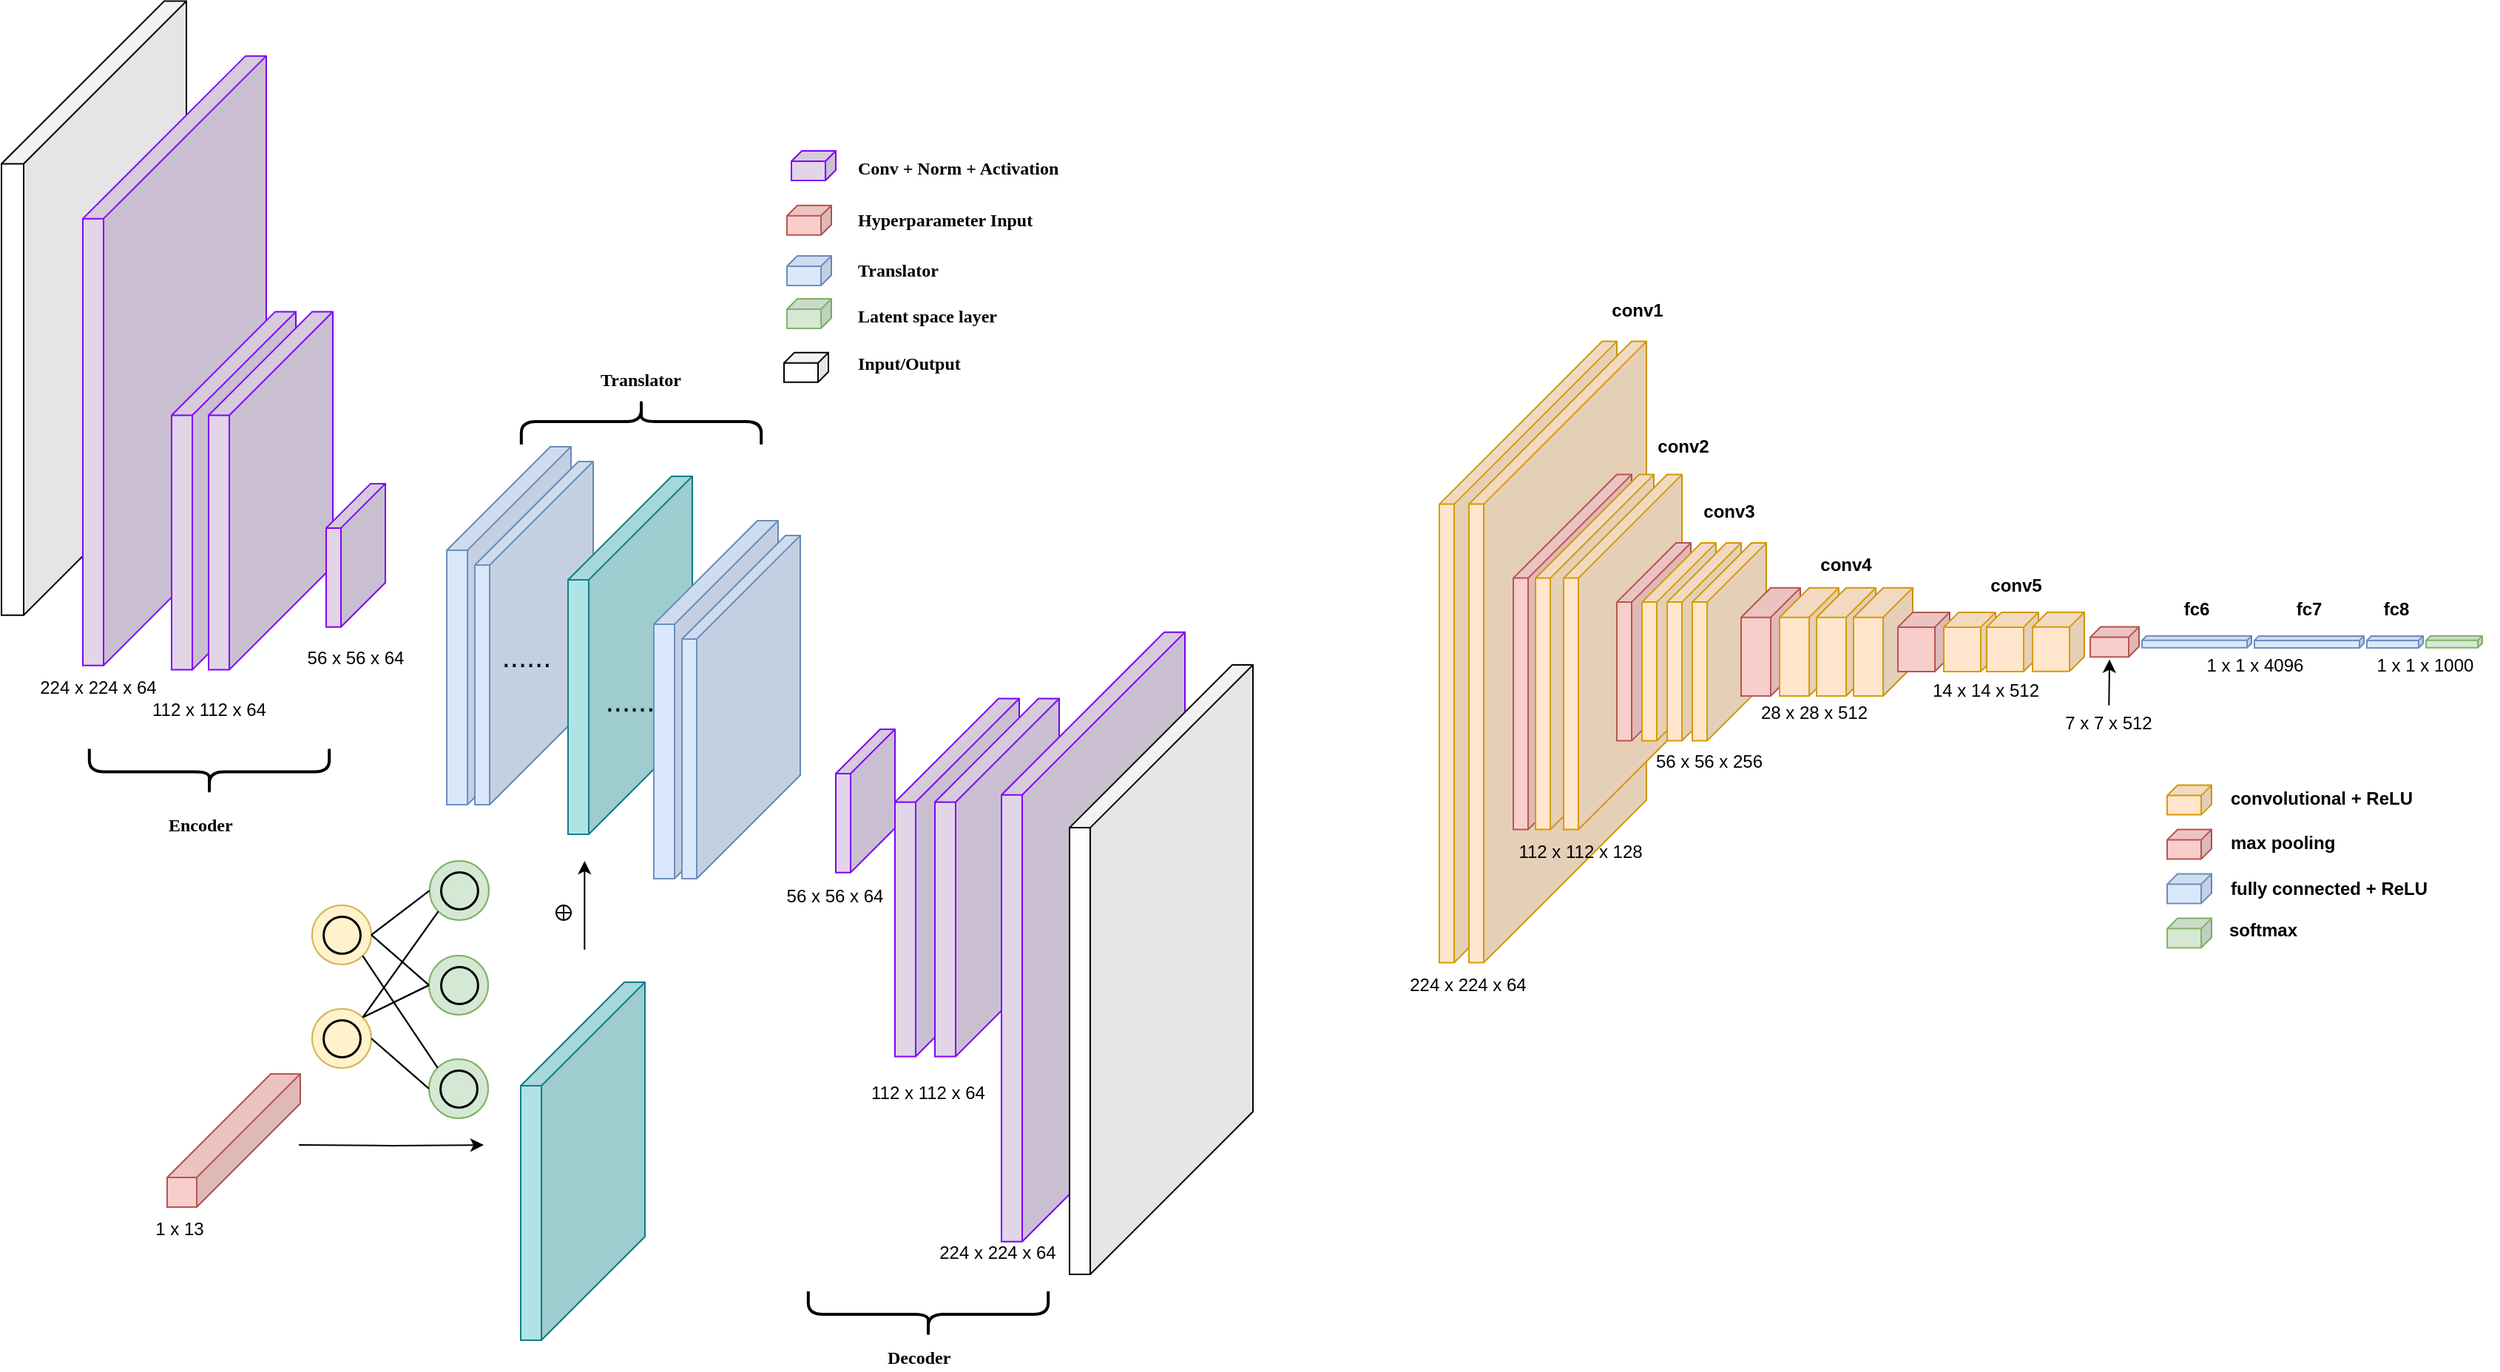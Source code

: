 <mxfile version="24.7.14">
  <diagram name="Page-1" id="ipZe1BJ04AktczsMQ5Gt">
    <mxGraphModel dx="1433" dy="1008" grid="1" gridSize="10" guides="1" tooltips="1" connect="1" arrows="1" fold="1" page="1" pageScale="1" pageWidth="2000" pageHeight="3000" math="0" shadow="0">
      <root>
        <mxCell id="0" />
        <mxCell id="1" parent="0" />
        <mxCell id="Ehs7IAEsSWSnWEIhKPry-12" value="" style="shape=cube;whiteSpace=wrap;html=1;boundedLbl=1;backgroundOutline=1;darkOpacity=0.05;darkOpacity2=0.1;size=30;direction=east;flipH=1;fillColor=#E1D5E7;strokeColor=#7F00FF;fontFamily=Georgia;strokeWidth=1;" vertex="1" parent="1">
          <mxGeometry x="752" y="580.96" width="40" height="96.94" as="geometry" />
        </mxCell>
        <mxCell id="Ehs7IAEsSWSnWEIhKPry-15" value="" style="shape=cube;whiteSpace=wrap;html=1;boundedLbl=1;backgroundOutline=1;darkOpacity=0.05;darkOpacity2=0.1;size=70;direction=east;flipH=1;fillColor=#E1D5E7;strokeColor=#7F00FF;fontFamily=Georgia;" vertex="1" parent="1">
          <mxGeometry x="792" y="560.25" width="84" height="242" as="geometry" />
        </mxCell>
        <mxCell id="X90mC9pYVaTqxXo_M1r8-1" value="" style="shape=cube;whiteSpace=wrap;html=1;boundedLbl=1;backgroundOutline=1;darkOpacity=0.05;darkOpacity2=0.1;size=110;direction=east;flipH=1;fontFamily=Georgia;shadow=0;" parent="1" vertex="1">
          <mxGeometry x="188" y="88.75" width="125" height="415.13" as="geometry" />
        </mxCell>
        <mxCell id="X90mC9pYVaTqxXo_M1r8-3" value="" style="shape=cube;whiteSpace=wrap;html=1;boundedLbl=1;backgroundOutline=1;darkOpacity=0.05;darkOpacity2=0.1;size=7;direction=east;flipH=1;fillColor=#E1D5E7;strokeColor=#7F00FF;fontFamily=Georgia;" parent="1" vertex="1">
          <mxGeometry x="722" y="190" width="30" height="20" as="geometry" />
        </mxCell>
        <mxCell id="X90mC9pYVaTqxXo_M1r8-4" value="" style="shape=cube;whiteSpace=wrap;html=1;boundedLbl=1;backgroundOutline=1;darkOpacity=0.05;darkOpacity2=0.1;size=7;direction=east;flipH=1;fillColor=#f8cecc;strokeColor=#b85450;fontFamily=Georgia;" parent="1" vertex="1">
          <mxGeometry x="719" y="226.88" width="30" height="20" as="geometry" />
        </mxCell>
        <mxCell id="X90mC9pYVaTqxXo_M1r8-5" value="" style="shape=cube;whiteSpace=wrap;html=1;boundedLbl=1;backgroundOutline=1;darkOpacity=0.05;darkOpacity2=0.1;size=7;direction=east;flipH=1;fillColor=#dae8fc;strokeColor=#6c8ebf;fontFamily=Georgia;" parent="1" vertex="1">
          <mxGeometry x="719" y="261" width="30" height="20" as="geometry" />
        </mxCell>
        <mxCell id="X90mC9pYVaTqxXo_M1r8-6" value="" style="shape=cube;whiteSpace=wrap;html=1;boundedLbl=1;backgroundOutline=1;darkOpacity=0.05;darkOpacity2=0.1;size=7;direction=east;flipH=1;fillColor=#d5e8d4;strokeColor=#82b366;fontFamily=Georgia;" parent="1" vertex="1">
          <mxGeometry x="719" y="290" width="30" height="20" as="geometry" />
        </mxCell>
        <mxCell id="X90mC9pYVaTqxXo_M1r8-8" value="Conv + Norm + Activation" style="text;html=1;strokeColor=none;fillColor=none;align=left;verticalAlign=middle;whiteSpace=wrap;rounded=0;fontStyle=1;fontFamily=Georgia;" parent="1" vertex="1">
          <mxGeometry x="765" y="190" width="174" height="23.88" as="geometry" />
        </mxCell>
        <mxCell id="X90mC9pYVaTqxXo_M1r8-9" value="Translator" style="text;html=1;strokeColor=none;fillColor=none;align=left;verticalAlign=middle;whiteSpace=wrap;rounded=0;fontStyle=1;fontFamily=Georgia;" parent="1" vertex="1">
          <mxGeometry x="765" y="259.06" width="138" height="23.88" as="geometry" />
        </mxCell>
        <mxCell id="X90mC9pYVaTqxXo_M1r8-10" value="Latent space layer" style="text;html=1;strokeColor=none;fillColor=none;align=left;verticalAlign=middle;whiteSpace=wrap;rounded=0;fontStyle=1;fontFamily=Georgia;" parent="1" vertex="1">
          <mxGeometry x="765" y="290.0" width="138" height="23.88" as="geometry" />
        </mxCell>
        <mxCell id="X90mC9pYVaTqxXo_M1r8-11" value="" style="shape=cube;whiteSpace=wrap;html=1;boundedLbl=1;backgroundOutline=1;darkOpacity=0.05;darkOpacity2=0.1;size=110;direction=east;flipH=1;fillColor=#E1D5E7;strokeColor=#7F00FF;fontFamily=Georgia;" parent="1" vertex="1">
          <mxGeometry x="243" y="125.83" width="124" height="412" as="geometry" />
        </mxCell>
        <mxCell id="X90mC9pYVaTqxXo_M1r8-12" value="" style="shape=cube;whiteSpace=wrap;html=1;boundedLbl=1;backgroundOutline=1;darkOpacity=0.05;darkOpacity2=0.1;size=70;direction=east;flipH=1;fillColor=#E1D5E7;strokeColor=#7F00FF;fontFamily=Georgia;" parent="1" vertex="1">
          <mxGeometry x="303" y="298.75" width="84" height="242" as="geometry" />
        </mxCell>
        <mxCell id="X90mC9pYVaTqxXo_M1r8-14" value="" style="shape=cube;whiteSpace=wrap;html=1;boundedLbl=1;backgroundOutline=1;darkOpacity=0.05;darkOpacity2=0.1;size=70;direction=east;flipH=1;fillColor=#dae8fc;strokeColor=#6c8ebf;fontFamily=Georgia;" parent="1" vertex="1">
          <mxGeometry x="489" y="390" width="84" height="242" as="geometry" />
        </mxCell>
        <mxCell id="X90mC9pYVaTqxXo_M1r8-15" value="" style="shape=cube;whiteSpace=wrap;html=1;boundedLbl=1;backgroundOutline=1;darkOpacity=0.05;darkOpacity2=0.1;size=70;direction=east;flipH=1;fillColor=#dae8fc;strokeColor=#6c8ebf;fontFamily=Georgia;" parent="1" vertex="1">
          <mxGeometry x="508" y="400" width="80" height="232" as="geometry" />
        </mxCell>
        <mxCell id="X90mC9pYVaTqxXo_M1r8-16" value="" style="edgeStyle=orthogonalEdgeStyle;rounded=0;orthogonalLoop=1;jettySize=auto;html=1;fontFamily=Helvetica;fontSize=12;fontColor=default;" parent="1" edge="1">
          <mxGeometry relative="1" as="geometry">
            <mxPoint x="389" y="861.999" as="sourcePoint" />
            <mxPoint x="514" y="862.06" as="targetPoint" />
          </mxGeometry>
        </mxCell>
        <mxCell id="X90mC9pYVaTqxXo_M1r8-17" value="" style="shape=cube;whiteSpace=wrap;html=1;boundedLbl=1;backgroundOutline=1;darkOpacity=0.05;darkOpacity2=0.1;size=70;direction=east;flipH=1;fillColor=#f8cecc;strokeColor=#b85450;fontFamily=Georgia;" parent="1" vertex="1">
          <mxGeometry x="300" y="814" width="90" height="90" as="geometry" />
        </mxCell>
        <mxCell id="X90mC9pYVaTqxXo_M1r8-18" value="" style="shape=cube;whiteSpace=wrap;html=1;boundedLbl=1;backgroundOutline=1;darkOpacity=0.05;darkOpacity2=0.1;size=70;direction=east;flipH=1;fillColor=#b0e3e6;fontFamily=Georgia;strokeColor=#0e8088;" parent="1" vertex="1">
          <mxGeometry x="571" y="410" width="84" height="242" as="geometry" />
        </mxCell>
        <mxCell id="X90mC9pYVaTqxXo_M1r8-19" value="" style="shape=cube;whiteSpace=wrap;html=1;boundedLbl=1;backgroundOutline=1;darkOpacity=0.05;darkOpacity2=0.1;size=70;direction=east;flipH=1;fillColor=#dae8fc;strokeColor=#6c8ebf;fontFamily=Georgia;" parent="1" vertex="1">
          <mxGeometry x="629" y="440" width="84" height="242" as="geometry" />
        </mxCell>
        <mxCell id="X90mC9pYVaTqxXo_M1r8-20" value="" style="shape=cube;whiteSpace=wrap;html=1;boundedLbl=1;backgroundOutline=1;darkOpacity=0.05;darkOpacity2=0.1;size=70;direction=east;flipH=1;fillColor=#dae8fc;strokeColor=#6c8ebf;fontFamily=Georgia;" parent="1" vertex="1">
          <mxGeometry x="648" y="450" width="80" height="232" as="geometry" />
        </mxCell>
        <mxCell id="X90mC9pYVaTqxXo_M1r8-26" value="" style="shape=cube;whiteSpace=wrap;html=1;boundedLbl=1;backgroundOutline=1;darkOpacity=0.05;darkOpacity2=0.1;size=70;direction=east;flipH=1;fillColor=#b0e3e6;fontFamily=Georgia;strokeColor=#0e8088;" parent="1" vertex="1">
          <mxGeometry x="539" y="752" width="84" height="242" as="geometry" />
        </mxCell>
        <mxCell id="X90mC9pYVaTqxXo_M1r8-27" value="" style="shape=cube;whiteSpace=wrap;html=1;boundedLbl=1;backgroundOutline=1;darkOpacity=0.05;darkOpacity2=0.1;size=7;direction=east;flipH=1;fontFamily=Georgia;" parent="1" vertex="1">
          <mxGeometry x="717" y="326.38" width="30" height="20" as="geometry" />
        </mxCell>
        <mxCell id="X90mC9pYVaTqxXo_M1r8-28" value="Input/Output" style="text;html=1;strokeColor=none;fillColor=none;align=left;verticalAlign=middle;whiteSpace=wrap;rounded=0;fontStyle=1;fontFamily=Georgia;" parent="1" vertex="1">
          <mxGeometry x="765" y="322.5" width="138" height="23.88" as="geometry" />
        </mxCell>
        <mxCell id="X90mC9pYVaTqxXo_M1r8-29" value="&lt;font style=&quot;font-size: 20px;&quot;&gt;......&lt;/font&gt;" style="text;html=1;align=center;verticalAlign=middle;whiteSpace=wrap;rounded=0;fontFamily=Helvetica;fontSize=12;fontColor=default;" parent="1" vertex="1">
          <mxGeometry x="513" y="516" width="60" height="30" as="geometry" />
        </mxCell>
        <mxCell id="X90mC9pYVaTqxXo_M1r8-30" value="&lt;font style=&quot;font-size: 20px;&quot;&gt;......&lt;/font&gt;" style="text;html=1;align=center;verticalAlign=middle;whiteSpace=wrap;rounded=0;fontFamily=Helvetica;fontSize=12;fontColor=default;" parent="1" vertex="1">
          <mxGeometry x="582.5" y="546" width="60" height="30" as="geometry" />
        </mxCell>
        <mxCell id="X90mC9pYVaTqxXo_M1r8-31" value="Hyperparameter Input" style="text;html=1;strokeColor=none;fillColor=none;align=left;verticalAlign=middle;whiteSpace=wrap;rounded=0;fontStyle=1;fontFamily=Georgia;" parent="1" vertex="1">
          <mxGeometry x="765" y="224.94" width="174" height="23.88" as="geometry" />
        </mxCell>
        <mxCell id="X90mC9pYVaTqxXo_M1r8-32" value="" style="endArrow=classic;html=1;rounded=0;fontFamily=Helvetica;fontSize=12;fontColor=default;" parent="1" edge="1">
          <mxGeometry width="50" height="50" relative="1" as="geometry">
            <mxPoint x="582.16" y="730" as="sourcePoint" />
            <mxPoint x="582.16" y="670" as="targetPoint" />
          </mxGeometry>
        </mxCell>
        <mxCell id="X90mC9pYVaTqxXo_M1r8-33" value="" style="verticalLabelPosition=bottom;verticalAlign=top;html=1;shape=mxgraph.flowchart.summing_function;align=center;fontFamily=Helvetica;fontSize=12;" parent="1" vertex="1">
          <mxGeometry x="563" y="700" width="10" height="10" as="geometry" />
        </mxCell>
        <mxCell id="X90mC9pYVaTqxXo_M1r8-34" value="" style="shape=curlyBracket;whiteSpace=wrap;html=1;rounded=1;flipH=1;labelPosition=right;verticalLabelPosition=middle;align=left;verticalAlign=middle;fontFamily=Helvetica;fontSize=12;rotation=90;strokeWidth=2;" parent="1" vertex="1">
          <mxGeometry x="313" y="528.68" width="31" height="162.19" as="geometry" />
        </mxCell>
        <mxCell id="X90mC9pYVaTqxXo_M1r8-35" value="Encoder" style="text;html=1;strokeColor=none;fillColor=none;align=left;verticalAlign=middle;whiteSpace=wrap;rounded=0;fontStyle=1;fontFamily=Georgia;" parent="1" vertex="1">
          <mxGeometry x="299" y="637.77" width="59" height="15.88" as="geometry" />
        </mxCell>
        <mxCell id="X90mC9pYVaTqxXo_M1r8-36" value="" style="shape=curlyBracket;whiteSpace=wrap;html=1;rounded=1;flipH=1;labelPosition=right;verticalLabelPosition=middle;align=left;verticalAlign=middle;fontFamily=Helvetica;fontSize=12;rotation=90;strokeWidth=2;" parent="1" vertex="1">
          <mxGeometry x="799" y="895.44" width="31" height="162.19" as="geometry" />
        </mxCell>
        <mxCell id="X90mC9pYVaTqxXo_M1r8-37" value="Decoder" style="text;html=1;strokeColor=none;fillColor=none;align=left;verticalAlign=middle;whiteSpace=wrap;rounded=0;fontStyle=1;fontFamily=Georgia;" parent="1" vertex="1">
          <mxGeometry x="785" y="997.9" width="59" height="15.88" as="geometry" />
        </mxCell>
        <mxCell id="X90mC9pYVaTqxXo_M1r8-38" value="" style="shape=curlyBracket;whiteSpace=wrap;html=1;rounded=1;flipH=1;labelPosition=right;verticalLabelPosition=middle;align=left;verticalAlign=middle;fontFamily=Helvetica;fontSize=12;rotation=-90;strokeWidth=2;" parent="1" vertex="1">
          <mxGeometry x="605" y="291.96" width="31" height="162.19" as="geometry" />
        </mxCell>
        <mxCell id="X90mC9pYVaTqxXo_M1r8-39" value="Translator" style="text;html=1;strokeColor=none;fillColor=none;align=left;verticalAlign=middle;whiteSpace=wrap;rounded=0;fontStyle=1;fontFamily=Georgia;" parent="1" vertex="1">
          <mxGeometry x="591" y="337.5" width="59" height="15.88" as="geometry" />
        </mxCell>
        <mxCell id="X90mC9pYVaTqxXo_M1r8-40" value="" style="ellipse;whiteSpace=wrap;html=1;aspect=fixed;strokeColor=#d6b656;fillColor=#fff2cc;container=0;fontSize=9;" parent="1" vertex="1">
          <mxGeometry x="398" y="770" width="40" height="40" as="geometry" />
        </mxCell>
        <mxCell id="X90mC9pYVaTqxXo_M1r8-41" value="" style="ellipse;whiteSpace=wrap;html=1;aspect=fixed;fillColor=none;strokeWidth=1.5;container=0;fontSize=9;" parent="1" vertex="1">
          <mxGeometry x="405.535" y="777.53" width="24.93" height="24.93" as="geometry" />
        </mxCell>
        <mxCell id="X90mC9pYVaTqxXo_M1r8-42" value="" style="ellipse;whiteSpace=wrap;html=1;aspect=fixed;strokeColor=#d6b656;fillColor=#fff2cc;container=0;fontSize=9;" parent="1" vertex="1">
          <mxGeometry x="398" y="700" width="40" height="40" as="geometry" />
        </mxCell>
        <mxCell id="X90mC9pYVaTqxXo_M1r8-43" value="" style="ellipse;whiteSpace=wrap;html=1;aspect=fixed;fillColor=none;strokeWidth=1.5;container=0;fontSize=9;" parent="1" vertex="1">
          <mxGeometry x="405.535" y="707.53" width="24.93" height="24.93" as="geometry" />
        </mxCell>
        <mxCell id="X90mC9pYVaTqxXo_M1r8-44" value="" style="ellipse;whiteSpace=wrap;html=1;aspect=fixed;strokeColor=#82b366;fillColor=#d5e8d4;container=0;fontSize=9;" parent="1" vertex="1">
          <mxGeometry x="477.0" y="734" width="40" height="40" as="geometry" />
        </mxCell>
        <mxCell id="X90mC9pYVaTqxXo_M1r8-45" value="" style="ellipse;whiteSpace=wrap;html=1;aspect=fixed;fillColor=none;strokeWidth=1.5;container=0;fontSize=9;" parent="1" vertex="1">
          <mxGeometry x="485.0" y="741.53" width="24.93" height="24.93" as="geometry" />
        </mxCell>
        <mxCell id="X90mC9pYVaTqxXo_M1r8-46" value="" style="ellipse;whiteSpace=wrap;html=1;aspect=fixed;strokeColor=#82b366;fillColor=#d5e8d4;container=0;fontSize=9;" parent="1" vertex="1">
          <mxGeometry x="477.0" y="804" width="40" height="40" as="geometry" />
        </mxCell>
        <mxCell id="X90mC9pYVaTqxXo_M1r8-47" value="" style="ellipse;whiteSpace=wrap;html=1;aspect=fixed;fillColor=none;strokeWidth=1.5;container=0;fontSize=9;" parent="1" vertex="1">
          <mxGeometry x="484.535" y="811.53" width="24.93" height="24.93" as="geometry" />
        </mxCell>
        <mxCell id="X90mC9pYVaTqxXo_M1r8-48" value="" style="ellipse;whiteSpace=wrap;html=1;aspect=fixed;strokeColor=#82b366;fillColor=#d5e8d4;container=0;fontSize=9;" parent="1" vertex="1">
          <mxGeometry x="477.46" y="670" width="40" height="40" as="geometry" />
        </mxCell>
        <mxCell id="X90mC9pYVaTqxXo_M1r8-49" value="" style="ellipse;whiteSpace=wrap;html=1;aspect=fixed;fillColor=none;strokeWidth=1.5;container=0;fontSize=9;" parent="1" vertex="1">
          <mxGeometry x="484.995" y="677.53" width="24.93" height="24.93" as="geometry" />
        </mxCell>
        <mxCell id="X90mC9pYVaTqxXo_M1r8-50" value="" style="endArrow=none;html=1;rounded=0;fontSize=9;exitX=1;exitY=0.5;exitDx=0;exitDy=0;entryX=0;entryY=0.5;entryDx=0;entryDy=0;" parent="1" source="X90mC9pYVaTqxXo_M1r8-42" target="X90mC9pYVaTqxXo_M1r8-44" edge="1">
          <mxGeometry width="50" height="50" relative="1" as="geometry">
            <mxPoint x="442.142" y="674.142" as="sourcePoint" />
            <mxPoint x="492.858" y="819.858" as="targetPoint" />
          </mxGeometry>
        </mxCell>
        <mxCell id="X90mC9pYVaTqxXo_M1r8-51" value="" style="endArrow=none;html=1;rounded=0;fontSize=9;exitX=1;exitY=0.5;exitDx=0;exitDy=0;entryX=0;entryY=0.5;entryDx=0;entryDy=0;" parent="1" source="X90mC9pYVaTqxXo_M1r8-40" target="X90mC9pYVaTqxXo_M1r8-46" edge="1">
          <mxGeometry width="50" height="50" relative="1" as="geometry">
            <mxPoint x="448.0" y="730" as="sourcePoint" />
            <mxPoint x="487.0" y="764" as="targetPoint" />
          </mxGeometry>
        </mxCell>
        <mxCell id="X90mC9pYVaTqxXo_M1r8-52" value="" style="endArrow=none;html=1;rounded=0;fontSize=9;exitX=1;exitY=0;exitDx=0;exitDy=0;entryX=0;entryY=0.5;entryDx=0;entryDy=0;" parent="1" source="X90mC9pYVaTqxXo_M1r8-40" target="X90mC9pYVaTqxXo_M1r8-44" edge="1">
          <mxGeometry width="50" height="50" relative="1" as="geometry">
            <mxPoint x="448.0" y="800" as="sourcePoint" />
            <mxPoint x="487.0" y="834" as="targetPoint" />
          </mxGeometry>
        </mxCell>
        <mxCell id="X90mC9pYVaTqxXo_M1r8-53" value="" style="endArrow=none;html=1;rounded=0;fontSize=9;exitX=1;exitY=0;exitDx=0;exitDy=0;entryX=0;entryY=1;entryDx=0;entryDy=0;" parent="1" source="X90mC9pYVaTqxXo_M1r8-40" target="X90mC9pYVaTqxXo_M1r8-48" edge="1">
          <mxGeometry width="50" height="50" relative="1" as="geometry">
            <mxPoint x="442.142" y="785.858" as="sourcePoint" />
            <mxPoint x="487.0" y="764" as="targetPoint" />
          </mxGeometry>
        </mxCell>
        <mxCell id="X90mC9pYVaTqxXo_M1r8-54" value="" style="endArrow=none;html=1;rounded=0;fontSize=9;exitX=1;exitY=1;exitDx=0;exitDy=0;entryX=0;entryY=0;entryDx=0;entryDy=0;" parent="1" source="X90mC9pYVaTqxXo_M1r8-42" target="X90mC9pYVaTqxXo_M1r8-46" edge="1">
          <mxGeometry width="50" height="50" relative="1" as="geometry">
            <mxPoint x="442.142" y="715.858" as="sourcePoint" />
            <mxPoint x="493.318" y="644.142" as="targetPoint" />
          </mxGeometry>
        </mxCell>
        <mxCell id="X90mC9pYVaTqxXo_M1r8-55" value="" style="endArrow=none;html=1;rounded=0;fontSize=9;exitX=1;exitY=0.5;exitDx=0;exitDy=0;entryX=0;entryY=0.5;entryDx=0;entryDy=0;" parent="1" source="X90mC9pYVaTqxXo_M1r8-42" target="X90mC9pYVaTqxXo_M1r8-48" edge="1">
          <mxGeometry width="50" height="50" relative="1" as="geometry">
            <mxPoint x="442.142" y="744.142" as="sourcePoint" />
            <mxPoint x="492.858" y="819.858" as="targetPoint" />
          </mxGeometry>
        </mxCell>
        <mxCell id="X90mC9pYVaTqxXo_M1r8-56" value="" style="ellipse;whiteSpace=wrap;html=1;aspect=fixed;strokeColor=#d6b656;fillColor=#fff2cc;container=0;fontSize=9;" parent="1" vertex="1">
          <mxGeometry x="398" y="770" width="40" height="40" as="geometry" />
        </mxCell>
        <mxCell id="X90mC9pYVaTqxXo_M1r8-57" value="" style="ellipse;whiteSpace=wrap;html=1;aspect=fixed;fillColor=none;strokeWidth=1.5;container=0;fontSize=9;" parent="1" vertex="1">
          <mxGeometry x="405.535" y="777.53" width="24.93" height="24.93" as="geometry" />
        </mxCell>
        <mxCell id="X90mC9pYVaTqxXo_M1r8-58" value="" style="ellipse;whiteSpace=wrap;html=1;aspect=fixed;strokeColor=#d6b656;fillColor=#fff2cc;container=0;fontSize=9;" parent="1" vertex="1">
          <mxGeometry x="398" y="700" width="40" height="40" as="geometry" />
        </mxCell>
        <mxCell id="X90mC9pYVaTqxXo_M1r8-59" value="" style="ellipse;whiteSpace=wrap;html=1;aspect=fixed;fillColor=none;strokeWidth=1.5;container=0;fontSize=9;" parent="1" vertex="1">
          <mxGeometry x="405.535" y="707.53" width="24.93" height="24.93" as="geometry" />
        </mxCell>
        <mxCell id="X90mC9pYVaTqxXo_M1r8-60" value="" style="ellipse;whiteSpace=wrap;html=1;aspect=fixed;strokeColor=#82b366;fillColor=#d5e8d4;container=0;fontSize=9;" parent="1" vertex="1">
          <mxGeometry x="477.0" y="734" width="40" height="40" as="geometry" />
        </mxCell>
        <mxCell id="X90mC9pYVaTqxXo_M1r8-61" value="" style="ellipse;whiteSpace=wrap;html=1;aspect=fixed;fillColor=none;strokeWidth=1.5;container=0;fontSize=9;" parent="1" vertex="1">
          <mxGeometry x="485.0" y="741.53" width="24.93" height="24.93" as="geometry" />
        </mxCell>
        <mxCell id="X90mC9pYVaTqxXo_M1r8-62" value="" style="ellipse;whiteSpace=wrap;html=1;aspect=fixed;strokeColor=#82b366;fillColor=#d5e8d4;container=0;fontSize=9;" parent="1" vertex="1">
          <mxGeometry x="477.0" y="804" width="40" height="40" as="geometry" />
        </mxCell>
        <mxCell id="X90mC9pYVaTqxXo_M1r8-63" value="" style="ellipse;whiteSpace=wrap;html=1;aspect=fixed;fillColor=none;strokeWidth=1.5;container=0;fontSize=9;" parent="1" vertex="1">
          <mxGeometry x="484.535" y="811.53" width="24.93" height="24.93" as="geometry" />
        </mxCell>
        <mxCell id="X90mC9pYVaTqxXo_M1r8-64" value="" style="ellipse;whiteSpace=wrap;html=1;aspect=fixed;strokeColor=#82b366;fillColor=#d5e8d4;container=0;fontSize=9;" parent="1" vertex="1">
          <mxGeometry x="477.46" y="670" width="40" height="40" as="geometry" />
        </mxCell>
        <mxCell id="X90mC9pYVaTqxXo_M1r8-65" value="" style="ellipse;whiteSpace=wrap;html=1;aspect=fixed;fillColor=none;strokeWidth=1.5;container=0;fontSize=9;" parent="1" vertex="1">
          <mxGeometry x="484.995" y="677.53" width="24.93" height="24.93" as="geometry" />
        </mxCell>
        <mxCell id="X90mC9pYVaTqxXo_M1r8-66" value="" style="endArrow=none;html=1;rounded=0;fontSize=9;exitX=1;exitY=0.5;exitDx=0;exitDy=0;entryX=0;entryY=0.5;entryDx=0;entryDy=0;" parent="1" source="X90mC9pYVaTqxXo_M1r8-58" target="X90mC9pYVaTqxXo_M1r8-60" edge="1">
          <mxGeometry width="50" height="50" relative="1" as="geometry">
            <mxPoint x="442.142" y="674.142" as="sourcePoint" />
            <mxPoint x="492.858" y="819.858" as="targetPoint" />
          </mxGeometry>
        </mxCell>
        <mxCell id="X90mC9pYVaTqxXo_M1r8-67" value="" style="endArrow=none;html=1;rounded=0;fontSize=9;exitX=1;exitY=0.5;exitDx=0;exitDy=0;entryX=0;entryY=0.5;entryDx=0;entryDy=0;" parent="1" source="X90mC9pYVaTqxXo_M1r8-56" target="X90mC9pYVaTqxXo_M1r8-62" edge="1">
          <mxGeometry width="50" height="50" relative="1" as="geometry">
            <mxPoint x="448.0" y="730" as="sourcePoint" />
            <mxPoint x="487.0" y="764" as="targetPoint" />
          </mxGeometry>
        </mxCell>
        <mxCell id="X90mC9pYVaTqxXo_M1r8-68" value="" style="endArrow=none;html=1;rounded=0;fontSize=9;exitX=1;exitY=0;exitDx=0;exitDy=0;entryX=0;entryY=0.5;entryDx=0;entryDy=0;" parent="1" source="X90mC9pYVaTqxXo_M1r8-56" target="X90mC9pYVaTqxXo_M1r8-60" edge="1">
          <mxGeometry width="50" height="50" relative="1" as="geometry">
            <mxPoint x="448.0" y="800" as="sourcePoint" />
            <mxPoint x="487.0" y="834" as="targetPoint" />
          </mxGeometry>
        </mxCell>
        <mxCell id="X90mC9pYVaTqxXo_M1r8-69" value="" style="endArrow=none;html=1;rounded=0;fontSize=9;exitX=1;exitY=0;exitDx=0;exitDy=0;entryX=0;entryY=1;entryDx=0;entryDy=0;" parent="1" source="X90mC9pYVaTqxXo_M1r8-56" target="X90mC9pYVaTqxXo_M1r8-64" edge="1">
          <mxGeometry width="50" height="50" relative="1" as="geometry">
            <mxPoint x="442.142" y="785.858" as="sourcePoint" />
            <mxPoint x="487.0" y="764" as="targetPoint" />
          </mxGeometry>
        </mxCell>
        <mxCell id="X90mC9pYVaTqxXo_M1r8-70" value="" style="endArrow=none;html=1;rounded=0;fontSize=9;exitX=1;exitY=1;exitDx=0;exitDy=0;entryX=0;entryY=0;entryDx=0;entryDy=0;" parent="1" source="X90mC9pYVaTqxXo_M1r8-58" target="X90mC9pYVaTqxXo_M1r8-62" edge="1">
          <mxGeometry width="50" height="50" relative="1" as="geometry">
            <mxPoint x="442.142" y="715.858" as="sourcePoint" />
            <mxPoint x="493.318" y="644.142" as="targetPoint" />
          </mxGeometry>
        </mxCell>
        <mxCell id="X90mC9pYVaTqxXo_M1r8-71" value="" style="endArrow=none;html=1;rounded=0;fontSize=9;exitX=1;exitY=0.5;exitDx=0;exitDy=0;entryX=0;entryY=0.5;entryDx=0;entryDy=0;" parent="1" source="X90mC9pYVaTqxXo_M1r8-58" target="X90mC9pYVaTqxXo_M1r8-64" edge="1">
          <mxGeometry width="50" height="50" relative="1" as="geometry">
            <mxPoint x="442.142" y="744.142" as="sourcePoint" />
            <mxPoint x="492.858" y="819.858" as="targetPoint" />
          </mxGeometry>
        </mxCell>
        <mxCell id="X90mC9pYVaTqxXo_M1r8-281" value="" style="shape=cube;whiteSpace=wrap;html=1;boundedLbl=1;backgroundOutline=1;darkOpacity=0.05;darkOpacity2=0.1;size=110;direction=east;flipH=1;fillColor=#ffe6cc;strokeColor=#d79b00;" parent="1" vertex="1">
          <mxGeometry x="1160" y="318.81" width="120" height="420" as="geometry" />
        </mxCell>
        <mxCell id="X90mC9pYVaTqxXo_M1r8-282" value="" style="shape=cube;whiteSpace=wrap;html=1;boundedLbl=1;backgroundOutline=1;darkOpacity=0.05;darkOpacity2=0.1;size=110;direction=east;flipH=1;fillColor=#ffe6cc;strokeColor=#d79b00;" parent="1" vertex="1">
          <mxGeometry x="1180" y="318.81" width="120" height="420" as="geometry" />
        </mxCell>
        <mxCell id="X90mC9pYVaTqxXo_M1r8-283" value="" style="shape=cube;whiteSpace=wrap;html=1;boundedLbl=1;backgroundOutline=1;darkOpacity=0.05;darkOpacity2=0.1;size=70;direction=east;flipH=1;fillColor=#f8cecc;strokeColor=#b85450;" parent="1" vertex="1">
          <mxGeometry x="1210" y="408.81" width="80" height="240" as="geometry" />
        </mxCell>
        <mxCell id="X90mC9pYVaTqxXo_M1r8-284" value="" style="shape=cube;whiteSpace=wrap;html=1;boundedLbl=1;backgroundOutline=1;darkOpacity=0.05;darkOpacity2=0.1;size=70;direction=east;flipH=1;fillColor=#ffe6cc;strokeColor=#d79b00;" parent="1" vertex="1">
          <mxGeometry x="1225" y="408.81" width="80" height="240" as="geometry" />
        </mxCell>
        <mxCell id="X90mC9pYVaTqxXo_M1r8-285" value="" style="shape=cube;whiteSpace=wrap;html=1;boundedLbl=1;backgroundOutline=1;darkOpacity=0.05;darkOpacity2=0.1;size=70;direction=east;flipH=1;fillColor=#ffe6cc;strokeColor=#d79b00;" parent="1" vertex="1">
          <mxGeometry x="1244" y="408.81" width="80" height="240" as="geometry" />
        </mxCell>
        <mxCell id="X90mC9pYVaTqxXo_M1r8-286" value="" style="shape=cube;whiteSpace=wrap;html=1;boundedLbl=1;backgroundOutline=1;darkOpacity=0.05;darkOpacity2=0.1;size=40;direction=east;flipH=1;fillColor=#f8cecc;strokeColor=#b85450;" parent="1" vertex="1">
          <mxGeometry x="1280" y="455.06" width="50" height="133.75" as="geometry" />
        </mxCell>
        <mxCell id="X90mC9pYVaTqxXo_M1r8-287" value="" style="shape=cube;whiteSpace=wrap;html=1;boundedLbl=1;backgroundOutline=1;darkOpacity=0.05;darkOpacity2=0.1;size=40;direction=east;flipH=1;fillColor=#ffe6cc;strokeColor=#d79b00;" parent="1" vertex="1">
          <mxGeometry x="1297" y="455.06" width="50" height="133.75" as="geometry" />
        </mxCell>
        <mxCell id="X90mC9pYVaTqxXo_M1r8-288" value="" style="shape=cube;whiteSpace=wrap;html=1;boundedLbl=1;backgroundOutline=1;darkOpacity=0.05;darkOpacity2=0.1;size=40;direction=east;flipH=1;fillColor=#ffe6cc;strokeColor=#d79b00;" parent="1" vertex="1">
          <mxGeometry x="1314" y="455.06" width="50" height="133.75" as="geometry" />
        </mxCell>
        <mxCell id="X90mC9pYVaTqxXo_M1r8-289" value="" style="shape=cube;whiteSpace=wrap;html=1;boundedLbl=1;backgroundOutline=1;darkOpacity=0.05;darkOpacity2=0.1;size=40;direction=east;flipH=1;fillColor=#ffe6cc;strokeColor=#d79b00;" parent="1" vertex="1">
          <mxGeometry x="1331" y="455.06" width="50" height="133.75" as="geometry" />
        </mxCell>
        <mxCell id="X90mC9pYVaTqxXo_M1r8-290" value="" style="shape=cube;whiteSpace=wrap;html=1;boundedLbl=1;backgroundOutline=1;darkOpacity=0.05;darkOpacity2=0.1;size=20;direction=east;flipH=1;fillColor=#f8cecc;strokeColor=#b85450;" parent="1" vertex="1">
          <mxGeometry x="1364" y="485.37" width="40" height="73.13" as="geometry" />
        </mxCell>
        <mxCell id="X90mC9pYVaTqxXo_M1r8-291" value="" style="shape=cube;whiteSpace=wrap;html=1;boundedLbl=1;backgroundOutline=1;darkOpacity=0.05;darkOpacity2=0.1;size=20;direction=east;flipH=1;fillColor=#ffe6cc;strokeColor=#d79b00;" parent="1" vertex="1">
          <mxGeometry x="1390" y="485.37" width="40" height="73.13" as="geometry" />
        </mxCell>
        <mxCell id="X90mC9pYVaTqxXo_M1r8-292" value="" style="shape=cube;whiteSpace=wrap;html=1;boundedLbl=1;backgroundOutline=1;darkOpacity=0.05;darkOpacity2=0.1;size=20;direction=east;flipH=1;fillColor=#ffe6cc;strokeColor=#d79b00;" parent="1" vertex="1">
          <mxGeometry x="1415" y="485.37" width="40" height="73.13" as="geometry" />
        </mxCell>
        <mxCell id="X90mC9pYVaTqxXo_M1r8-293" value="" style="shape=cube;whiteSpace=wrap;html=1;boundedLbl=1;backgroundOutline=1;darkOpacity=0.05;darkOpacity2=0.1;size=20;direction=east;flipH=1;fillColor=#ffe6cc;strokeColor=#d79b00;" parent="1" vertex="1">
          <mxGeometry x="1440" y="485.37" width="40" height="73.13" as="geometry" />
        </mxCell>
        <mxCell id="X90mC9pYVaTqxXo_M1r8-294" value="" style="shape=cube;whiteSpace=wrap;html=1;boundedLbl=1;backgroundOutline=1;darkOpacity=0.05;darkOpacity2=0.1;size=10;direction=east;flipH=1;fillColor=#f8cecc;strokeColor=#b85450;" parent="1" vertex="1">
          <mxGeometry x="1470" y="501.94" width="35" height="40" as="geometry" />
        </mxCell>
        <mxCell id="X90mC9pYVaTqxXo_M1r8-295" value="" style="shape=cube;whiteSpace=wrap;html=1;boundedLbl=1;backgroundOutline=1;darkOpacity=0.05;darkOpacity2=0.1;size=10;direction=east;flipH=1;fillColor=#ffe6cc;strokeColor=#d79b00;" parent="1" vertex="1">
          <mxGeometry x="1501" y="501.94" width="35" height="40" as="geometry" />
        </mxCell>
        <mxCell id="X90mC9pYVaTqxXo_M1r8-296" value="" style="shape=cube;whiteSpace=wrap;html=1;boundedLbl=1;backgroundOutline=1;darkOpacity=0.05;darkOpacity2=0.1;size=7;direction=east;flipH=1;fillColor=#f8cecc;strokeColor=#b85450;" parent="1" vertex="1">
          <mxGeometry x="1600" y="511.77" width="33" height="20.32" as="geometry" />
        </mxCell>
        <mxCell id="X90mC9pYVaTqxXo_M1r8-297" value="" style="shape=cube;whiteSpace=wrap;html=1;boundedLbl=1;backgroundOutline=1;darkOpacity=0.05;darkOpacity2=0.1;size=3;direction=east;flipH=1;fillColor=#dae8fc;strokeColor=#6c8ebf;" parent="1" vertex="1">
          <mxGeometry x="1635" y="517.93" width="74" height="8" as="geometry" />
        </mxCell>
        <mxCell id="X90mC9pYVaTqxXo_M1r8-298" value="" style="shape=cube;whiteSpace=wrap;html=1;boundedLbl=1;backgroundOutline=1;darkOpacity=0.05;darkOpacity2=0.1;size=3;direction=east;flipH=1;fillColor=#dae8fc;strokeColor=#6c8ebf;" parent="1" vertex="1">
          <mxGeometry x="1711" y="517.94" width="74" height="8" as="geometry" />
        </mxCell>
        <mxCell id="X90mC9pYVaTqxXo_M1r8-299" value="" style="shape=cube;whiteSpace=wrap;html=1;boundedLbl=1;backgroundOutline=1;darkOpacity=0.05;darkOpacity2=0.1;size=3;direction=east;flipH=1;fillColor=#dae8fc;strokeColor=#6c8ebf;" parent="1" vertex="1">
          <mxGeometry x="1787" y="517.94" width="38" height="8" as="geometry" />
        </mxCell>
        <mxCell id="X90mC9pYVaTqxXo_M1r8-300" value="" style="shape=cube;whiteSpace=wrap;html=1;boundedLbl=1;backgroundOutline=1;darkOpacity=0.05;darkOpacity2=0.1;size=7;direction=east;flipH=1;fillColor=#ffe6cc;strokeColor=#d79b00;" parent="1" vertex="1">
          <mxGeometry x="1652" y="618.81" width="30" height="20" as="geometry" />
        </mxCell>
        <mxCell id="X90mC9pYVaTqxXo_M1r8-301" value="" style="shape=cube;whiteSpace=wrap;html=1;boundedLbl=1;backgroundOutline=1;darkOpacity=0.05;darkOpacity2=0.1;size=7;direction=east;flipH=1;fillColor=#f8cecc;strokeColor=#b85450;" parent="1" vertex="1">
          <mxGeometry x="1652" y="648.81" width="30" height="20" as="geometry" />
        </mxCell>
        <mxCell id="X90mC9pYVaTqxXo_M1r8-302" value="" style="shape=cube;whiteSpace=wrap;html=1;boundedLbl=1;backgroundOutline=1;darkOpacity=0.05;darkOpacity2=0.1;size=7;direction=east;flipH=1;fillColor=#dae8fc;strokeColor=#6c8ebf;" parent="1" vertex="1">
          <mxGeometry x="1652" y="678.81" width="30" height="20" as="geometry" />
        </mxCell>
        <mxCell id="X90mC9pYVaTqxXo_M1r8-303" value="" style="shape=cube;whiteSpace=wrap;html=1;boundedLbl=1;backgroundOutline=1;darkOpacity=0.05;darkOpacity2=0.1;size=3;direction=east;flipH=1;fillColor=#d5e8d4;strokeColor=#82b366;" parent="1" vertex="1">
          <mxGeometry x="1827" y="517.93" width="38" height="8" as="geometry" />
        </mxCell>
        <mxCell id="X90mC9pYVaTqxXo_M1r8-304" value="" style="shape=cube;whiteSpace=wrap;html=1;boundedLbl=1;backgroundOutline=1;darkOpacity=0.05;darkOpacity2=0.1;size=7;direction=east;flipH=1;fillColor=#d5e8d4;strokeColor=#82b366;" parent="1" vertex="1">
          <mxGeometry x="1652" y="708.81" width="30" height="20" as="geometry" />
        </mxCell>
        <mxCell id="X90mC9pYVaTqxXo_M1r8-305" value="&lt;b&gt;conv1&lt;/b&gt;" style="text;html=1;strokeColor=none;fillColor=none;align=center;verticalAlign=middle;whiteSpace=wrap;rounded=0;" parent="1" vertex="1">
          <mxGeometry x="1274" y="282.81" width="40" height="30" as="geometry" />
        </mxCell>
        <mxCell id="X90mC9pYVaTqxXo_M1r8-306" value="&lt;b&gt;conv2&lt;/b&gt;" style="text;html=1;strokeColor=none;fillColor=none;align=center;verticalAlign=middle;whiteSpace=wrap;rounded=0;" parent="1" vertex="1">
          <mxGeometry x="1305" y="374.81" width="40" height="30" as="geometry" />
        </mxCell>
        <mxCell id="X90mC9pYVaTqxXo_M1r8-307" value="&lt;b&gt;conv3&lt;/b&gt;" style="text;html=1;strokeColor=none;fillColor=none;align=center;verticalAlign=middle;whiteSpace=wrap;rounded=0;" parent="1" vertex="1">
          <mxGeometry x="1336" y="418.81" width="40" height="30" as="geometry" />
        </mxCell>
        <mxCell id="X90mC9pYVaTqxXo_M1r8-308" value="&lt;b&gt;conv4&lt;/b&gt;" style="text;html=1;strokeColor=none;fillColor=none;align=center;verticalAlign=middle;whiteSpace=wrap;rounded=0;" parent="1" vertex="1">
          <mxGeometry x="1415" y="455.06" width="40" height="30" as="geometry" />
        </mxCell>
        <mxCell id="X90mC9pYVaTqxXo_M1r8-309" value="&lt;b&gt;conv5&lt;/b&gt;" style="text;html=1;strokeColor=none;fillColor=none;align=center;verticalAlign=middle;whiteSpace=wrap;rounded=0;" parent="1" vertex="1">
          <mxGeometry x="1530" y="468.81" width="40" height="30" as="geometry" />
        </mxCell>
        <mxCell id="X90mC9pYVaTqxXo_M1r8-310" value="&lt;b&gt;fc6&lt;/b&gt;" style="text;html=1;strokeColor=none;fillColor=none;align=center;verticalAlign=middle;whiteSpace=wrap;rounded=0;" parent="1" vertex="1">
          <mxGeometry x="1652" y="485.37" width="40" height="30" as="geometry" />
        </mxCell>
        <mxCell id="X90mC9pYVaTqxXo_M1r8-311" value="&lt;b&gt;fc7&lt;/b&gt;" style="text;html=1;strokeColor=none;fillColor=none;align=center;verticalAlign=middle;whiteSpace=wrap;rounded=0;" parent="1" vertex="1">
          <mxGeometry x="1728" y="485.37" width="40" height="30" as="geometry" />
        </mxCell>
        <mxCell id="X90mC9pYVaTqxXo_M1r8-312" value="&lt;b&gt;fc8&lt;/b&gt;" style="text;html=1;strokeColor=none;fillColor=none;align=center;verticalAlign=middle;whiteSpace=wrap;rounded=0;" parent="1" vertex="1">
          <mxGeometry x="1787" y="485.37" width="40" height="30" as="geometry" />
        </mxCell>
        <mxCell id="X90mC9pYVaTqxXo_M1r8-313" value="224 x 224 x 64" style="text;html=1;strokeColor=none;fillColor=none;align=center;verticalAlign=middle;whiteSpace=wrap;rounded=0;" parent="1" vertex="1">
          <mxGeometry x="1130" y="738.81" width="99" height="30" as="geometry" />
        </mxCell>
        <mxCell id="X90mC9pYVaTqxXo_M1r8-314" value="112 x 112 x 128" style="text;html=1;strokeColor=none;fillColor=none;align=center;verticalAlign=middle;whiteSpace=wrap;rounded=0;" parent="1" vertex="1">
          <mxGeometry x="1206" y="648.81" width="99" height="30" as="geometry" />
        </mxCell>
        <mxCell id="X90mC9pYVaTqxXo_M1r8-315" value="56 x 56 x 256" style="text;html=1;strokeColor=none;fillColor=none;align=center;verticalAlign=middle;whiteSpace=wrap;rounded=0;" parent="1" vertex="1">
          <mxGeometry x="1293" y="587.81" width="99" height="30" as="geometry" />
        </mxCell>
        <mxCell id="X90mC9pYVaTqxXo_M1r8-316" value="28 x 28 x 512" style="text;html=1;strokeColor=none;fillColor=none;align=center;verticalAlign=middle;whiteSpace=wrap;rounded=0;" parent="1" vertex="1">
          <mxGeometry x="1364" y="554.81" width="99" height="30" as="geometry" />
        </mxCell>
        <mxCell id="X90mC9pYVaTqxXo_M1r8-317" value="14 x 14 x 512" style="text;html=1;strokeColor=none;fillColor=none;align=center;verticalAlign=middle;whiteSpace=wrap;rounded=0;" parent="1" vertex="1">
          <mxGeometry x="1480" y="539.93" width="99" height="30" as="geometry" />
        </mxCell>
        <mxCell id="X90mC9pYVaTqxXo_M1r8-318" value="" style="shape=cube;whiteSpace=wrap;html=1;boundedLbl=1;backgroundOutline=1;darkOpacity=0.05;darkOpacity2=0.1;size=10;direction=east;flipH=1;fillColor=#ffe6cc;strokeColor=#d79b00;" parent="1" vertex="1">
          <mxGeometry x="1530" y="501.94" width="35" height="40" as="geometry" />
        </mxCell>
        <mxCell id="X90mC9pYVaTqxXo_M1r8-319" value="" style="shape=cube;whiteSpace=wrap;html=1;boundedLbl=1;backgroundOutline=1;darkOpacity=0.05;darkOpacity2=0.1;size=10;direction=east;flipH=1;fillColor=#ffe6cc;strokeColor=#d79b00;" parent="1" vertex="1">
          <mxGeometry x="1561" y="501.93" width="35" height="40" as="geometry" />
        </mxCell>
        <mxCell id="X90mC9pYVaTqxXo_M1r8-320" value="7 x 7 x 512" style="text;html=1;strokeColor=none;fillColor=none;align=center;verticalAlign=middle;whiteSpace=wrap;rounded=0;" parent="1" vertex="1">
          <mxGeometry x="1563" y="564.93" width="99" height="23.88" as="geometry" />
        </mxCell>
        <mxCell id="X90mC9pYVaTqxXo_M1r8-321" value="" style="endArrow=classic;html=1;entryX=0.605;entryY=1.084;entryDx=0;entryDy=0;entryPerimeter=0;" parent="1" source="X90mC9pYVaTqxXo_M1r8-320" target="X90mC9pYVaTqxXo_M1r8-296" edge="1">
          <mxGeometry width="50" height="50" relative="1" as="geometry">
            <mxPoint x="1616.16" y="569.93" as="sourcePoint" />
            <mxPoint x="1617" y="539.81" as="targetPoint" />
          </mxGeometry>
        </mxCell>
        <mxCell id="X90mC9pYVaTqxXo_M1r8-322" value="1 x 1 x 4096" style="text;html=1;strokeColor=none;fillColor=none;align=center;verticalAlign=middle;whiteSpace=wrap;rounded=0;" parent="1" vertex="1">
          <mxGeometry x="1662" y="525.94" width="99" height="24" as="geometry" />
        </mxCell>
        <mxCell id="X90mC9pYVaTqxXo_M1r8-323" value="1 x 1 x 1000" style="text;html=1;strokeColor=none;fillColor=none;align=center;verticalAlign=middle;whiteSpace=wrap;rounded=0;" parent="1" vertex="1">
          <mxGeometry x="1777" y="525.94" width="99" height="24" as="geometry" />
        </mxCell>
        <mxCell id="X90mC9pYVaTqxXo_M1r8-324" value="convolutional + ReLU" style="text;html=1;strokeColor=none;fillColor=none;align=left;verticalAlign=middle;whiteSpace=wrap;rounded=0;fontStyle=1" parent="1" vertex="1">
          <mxGeometry x="1693" y="615.87" width="138" height="23.88" as="geometry" />
        </mxCell>
        <mxCell id="X90mC9pYVaTqxXo_M1r8-325" value="max pooling" style="text;html=1;strokeColor=none;fillColor=none;align=left;verticalAlign=middle;whiteSpace=wrap;rounded=0;fontStyle=1" parent="1" vertex="1">
          <mxGeometry x="1693" y="645.87" width="138" height="23.88" as="geometry" />
        </mxCell>
        <mxCell id="X90mC9pYVaTqxXo_M1r8-326" value="fully connected + ReLU" style="text;html=1;strokeColor=none;fillColor=none;align=left;verticalAlign=middle;whiteSpace=wrap;rounded=0;fontStyle=1" parent="1" vertex="1">
          <mxGeometry x="1693" y="676.93" width="138" height="23.88" as="geometry" />
        </mxCell>
        <mxCell id="X90mC9pYVaTqxXo_M1r8-327" value="softmax" style="text;html=1;strokeColor=none;fillColor=none;align=left;verticalAlign=middle;whiteSpace=wrap;rounded=0;fontStyle=1" parent="1" vertex="1">
          <mxGeometry x="1692" y="704.93" width="138" height="23.88" as="geometry" />
        </mxCell>
        <mxCell id="Ehs7IAEsSWSnWEIhKPry-2" value="224 x 224 x 64" style="text;html=1;strokeColor=none;fillColor=none;align=center;verticalAlign=middle;whiteSpace=wrap;rounded=0;" vertex="1" parent="1">
          <mxGeometry x="204" y="537.83" width="99" height="30" as="geometry" />
        </mxCell>
        <mxCell id="Ehs7IAEsSWSnWEIhKPry-8" value="112 x 112 x 64" style="text;html=1;strokeColor=none;fillColor=none;align=center;verticalAlign=middle;whiteSpace=wrap;rounded=0;" vertex="1" parent="1">
          <mxGeometry x="279" y="552.96" width="99" height="30" as="geometry" />
        </mxCell>
        <mxCell id="Ehs7IAEsSWSnWEIhKPry-9" value="56 x 56 x 64" style="text;html=1;strokeColor=none;fillColor=none;align=center;verticalAlign=middle;whiteSpace=wrap;rounded=0;" vertex="1" parent="1">
          <mxGeometry x="378" y="518.03" width="99" height="30" as="geometry" />
        </mxCell>
        <mxCell id="Ehs7IAEsSWSnWEIhKPry-13" value="" style="shape=cube;whiteSpace=wrap;html=1;boundedLbl=1;backgroundOutline=1;darkOpacity=0.05;darkOpacity2=0.1;size=70;direction=east;flipH=1;fillColor=#E1D5E7;strokeColor=#7F00FF;fontFamily=Georgia;" vertex="1" parent="1">
          <mxGeometry x="328" y="298.75" width="84" height="242" as="geometry" />
        </mxCell>
        <mxCell id="Ehs7IAEsSWSnWEIhKPry-7" value="" style="shape=cube;whiteSpace=wrap;html=1;boundedLbl=1;backgroundOutline=1;darkOpacity=0.05;darkOpacity2=0.1;size=30;direction=east;flipH=1;fillColor=#E1D5E7;strokeColor=#7F00FF;fontFamily=Georgia;strokeWidth=1;" vertex="1" parent="1">
          <mxGeometry x="407.5" y="414.94" width="40" height="96.94" as="geometry" />
        </mxCell>
        <mxCell id="Ehs7IAEsSWSnWEIhKPry-16" value="" style="shape=cube;whiteSpace=wrap;html=1;boundedLbl=1;backgroundOutline=1;darkOpacity=0.05;darkOpacity2=0.1;size=70;direction=east;flipH=1;fillColor=#E1D5E7;strokeColor=#7F00FF;fontFamily=Georgia;" vertex="1" parent="1">
          <mxGeometry x="819" y="560.25" width="84" height="242" as="geometry" />
        </mxCell>
        <mxCell id="X90mC9pYVaTqxXo_M1r8-24" value="" style="shape=cube;whiteSpace=wrap;html=1;boundedLbl=1;backgroundOutline=1;darkOpacity=0.05;darkOpacity2=0.1;size=110;direction=east;flipH=1;fillColor=#E1D5E7;strokeColor=#7F00FF;fontFamily=Georgia;" parent="1" vertex="1">
          <mxGeometry x="864" y="515.37" width="124" height="412" as="geometry" />
        </mxCell>
        <mxCell id="X90mC9pYVaTqxXo_M1r8-25" value="" style="shape=cube;whiteSpace=wrap;html=1;boundedLbl=1;backgroundOutline=1;darkOpacity=0.05;darkOpacity2=0.1;size=110;direction=east;flipH=1;fontFamily=Georgia;" parent="1" vertex="1">
          <mxGeometry x="910" y="537.53" width="124" height="412" as="geometry" />
        </mxCell>
        <mxCell id="Ehs7IAEsSWSnWEIhKPry-17" value="56 x 56 x 64" style="text;html=1;strokeColor=none;fillColor=none;align=center;verticalAlign=middle;whiteSpace=wrap;rounded=0;" vertex="1" parent="1">
          <mxGeometry x="702" y="679.25" width="99" height="30" as="geometry" />
        </mxCell>
        <mxCell id="Ehs7IAEsSWSnWEIhKPry-19" value="112 x 112 x 64" style="text;html=1;strokeColor=none;fillColor=none;align=center;verticalAlign=middle;whiteSpace=wrap;rounded=0;" vertex="1" parent="1">
          <mxGeometry x="765" y="811.9" width="99" height="30" as="geometry" />
        </mxCell>
        <mxCell id="Ehs7IAEsSWSnWEIhKPry-20" value="224 x 224 x 64" style="text;html=1;strokeColor=none;fillColor=none;align=center;verticalAlign=middle;whiteSpace=wrap;rounded=0;" vertex="1" parent="1">
          <mxGeometry x="811.5" y="919.53" width="99" height="30" as="geometry" />
        </mxCell>
        <mxCell id="Ehs7IAEsSWSnWEIhKPry-21" value="1 x 13" style="text;html=1;strokeColor=none;fillColor=none;align=center;verticalAlign=middle;whiteSpace=wrap;rounded=0;" vertex="1" parent="1">
          <mxGeometry x="259" y="904" width="99" height="30" as="geometry" />
        </mxCell>
      </root>
    </mxGraphModel>
  </diagram>
</mxfile>

